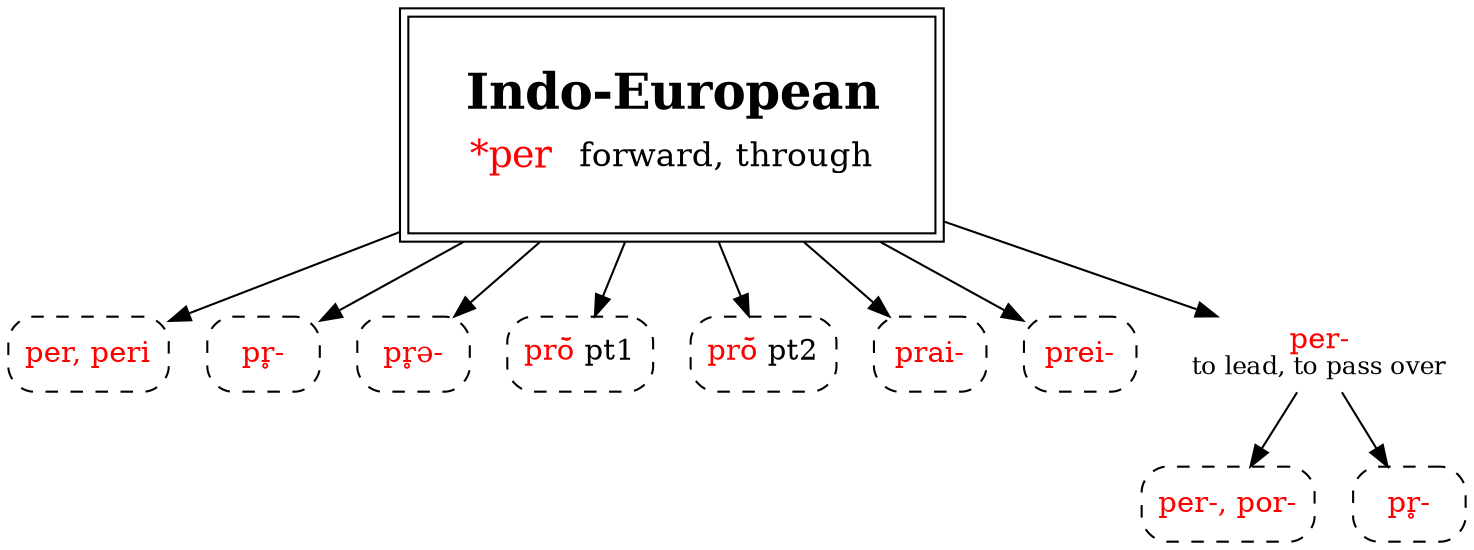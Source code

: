 strict digraph {
node [shape=none]
per [label=<<table border="0"><tr><td colspan="2"><font point-size="24"><b>Indo-European</b></font></td></tr><tr><td><font point-size="18" color="red">*per</font></td><td><font point-size="16">forward, through</font></td></tr></table>> tooltip="Indo-European \"*per\" forward, through" shape=box peripheries=2 margin=.3]

per -> { peri pr pre pro1 pro2 prai prei per_lead }
peri [label=<<font color="red">per, peri</font>> shape=box style="dashed,rounded" URL="per-peri.svg"]
pr [label=<<font color="red">pr̥-</font>> shape=box style="dashed,rounded" URL="per-pr.svg"]
pre [label=<<font color="red">pr̥ə-</font>> shape=box style="dashed,rounded" URL="per-pre.svg"]
pro1 [label=<<font color="red">prō̆ </font>pt1> shape=box style="dashed,rounded" URL="per-pro1.svg"]
pro2 [label=<<font color="red">prō̆ </font>pt2> shape=box style="dashed,rounded" URL="per-pro2.svg"]
prai [label=<<font color="red">prai-</font>> shape=box style="dashed,rounded" URL="per-prai1.svg"]
prei [label=<<font color="red">prei-</font>> shape=box style="dashed,rounded" URL="per-prai2.svg"]
per_lead [label=<<font color="red">per-</font><br/><font point-size="12">to lead, to pass over</font>>]
per_lead -> { lead1 lead2 }
lead1 [label=<<font color="red">per-, por-</font>> shape=box style="dashed,rounded" URL="per-lead1.svg"]
lead2 [label=<<font color="red">pr̥-</font>> shape=box style="dashed,rounded" URL="per-lead2.svg"]
}